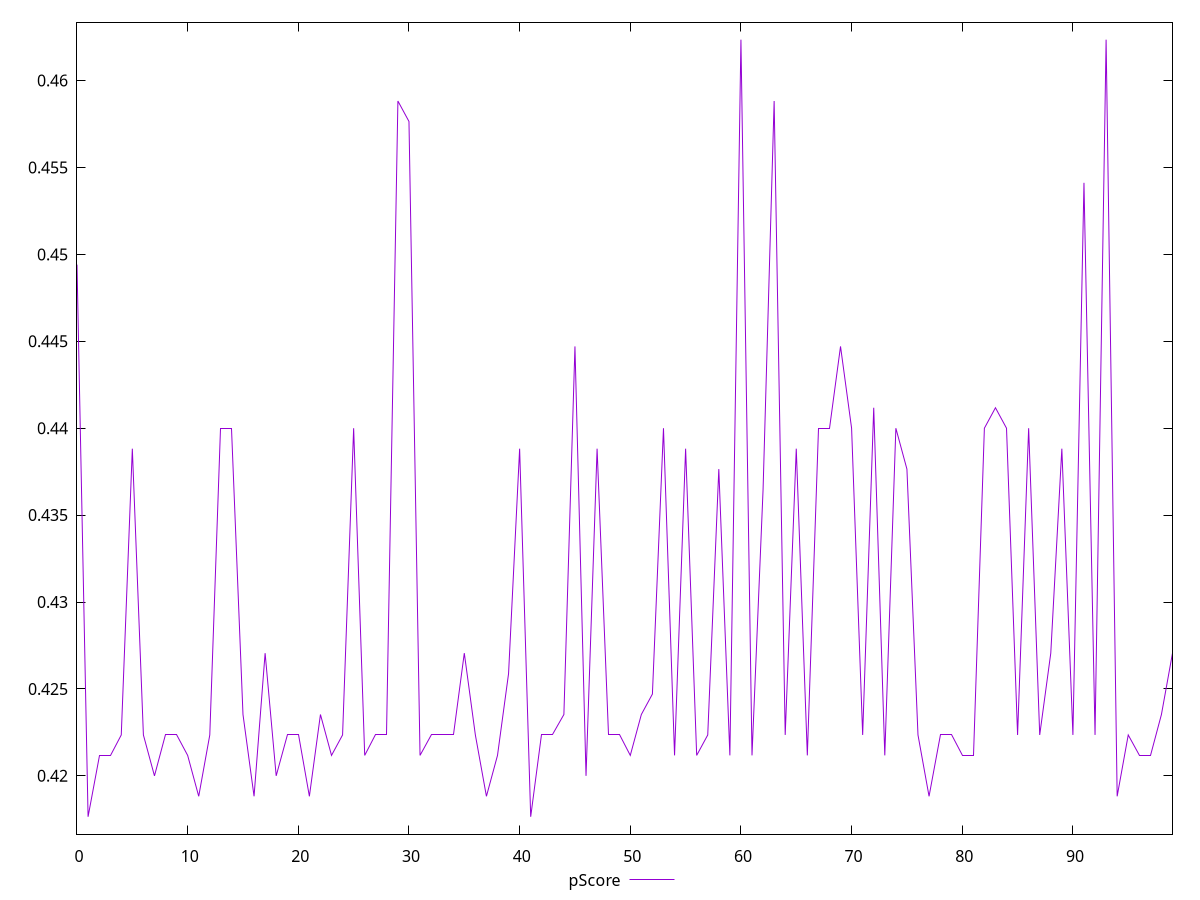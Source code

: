 reset

$pScore <<EOF
0 0.44941176470588234
1 0.4176470588235294
2 0.42117647058823526
3 0.42117647058823526
4 0.4223529411764706
5 0.4388235294117647
6 0.4223529411764706
7 0.42
8 0.4223529411764706
9 0.4223529411764706
10 0.42117647058823526
11 0.4188235294117647
12 0.4223529411764706
13 0.44
14 0.44
15 0.4235294117647059
16 0.4188235294117647
17 0.42705882352941177
18 0.42
19 0.4223529411764706
20 0.4223529411764706
21 0.4188235294117647
22 0.4235294117647059
23 0.42117647058823526
24 0.4223529411764706
25 0.44
26 0.42117647058823526
27 0.4223529411764706
28 0.4223529411764706
29 0.4588235294117647
30 0.4576470588235294
31 0.42117647058823526
32 0.4223529411764706
33 0.4223529411764706
34 0.4223529411764706
35 0.42705882352941177
36 0.4223529411764706
37 0.4188235294117647
38 0.42117647058823526
39 0.4258823529411765
40 0.4388235294117647
41 0.4176470588235294
42 0.4223529411764706
43 0.4223529411764706
44 0.4235294117647059
45 0.4447058823529412
46 0.42
47 0.4388235294117647
48 0.4223529411764706
49 0.4223529411764706
50 0.42117647058823526
51 0.4235294117647059
52 0.42470588235294116
53 0.44
54 0.42117647058823526
55 0.4388235294117647
56 0.42117647058823526
57 0.4223529411764706
58 0.4376470588235294
59 0.42117647058823526
60 0.4623529411764706
61 0.42117647058823526
62 0.4364705882352941
63 0.4588235294117647
64 0.4223529411764706
65 0.4388235294117647
66 0.42117647058823526
67 0.44
68 0.44
69 0.4447058823529412
70 0.44
71 0.4223529411764706
72 0.4411764705882353
73 0.42117647058823526
74 0.44
75 0.4376470588235294
76 0.4223529411764706
77 0.4188235294117647
78 0.4223529411764706
79 0.4223529411764706
80 0.42117647058823526
81 0.42117647058823526
82 0.44
83 0.4411764705882353
84 0.44
85 0.4223529411764706
86 0.44
87 0.4223529411764706
88 0.42705882352941177
89 0.4388235294117647
90 0.4223529411764706
91 0.4541176470588235
92 0.4223529411764706
93 0.4623529411764706
94 0.4188235294117647
95 0.4223529411764706
96 0.42117647058823526
97 0.42117647058823526
98 0.4235294117647059
99 0.42705882352941177
EOF

set key outside below
set xrange [0:99]
set yrange [0.4166470588235294:0.4633529411764706]
set trange [0.4166470588235294:0.4633529411764706]
set terminal svg size 640, 500 enhanced background rgb 'white'
set output "reports/report_00031_2021-02-24T23-18-18.084Z/uses-http2/samples/card/pScore/values.svg"

plot $pScore title "pScore" with line

reset

